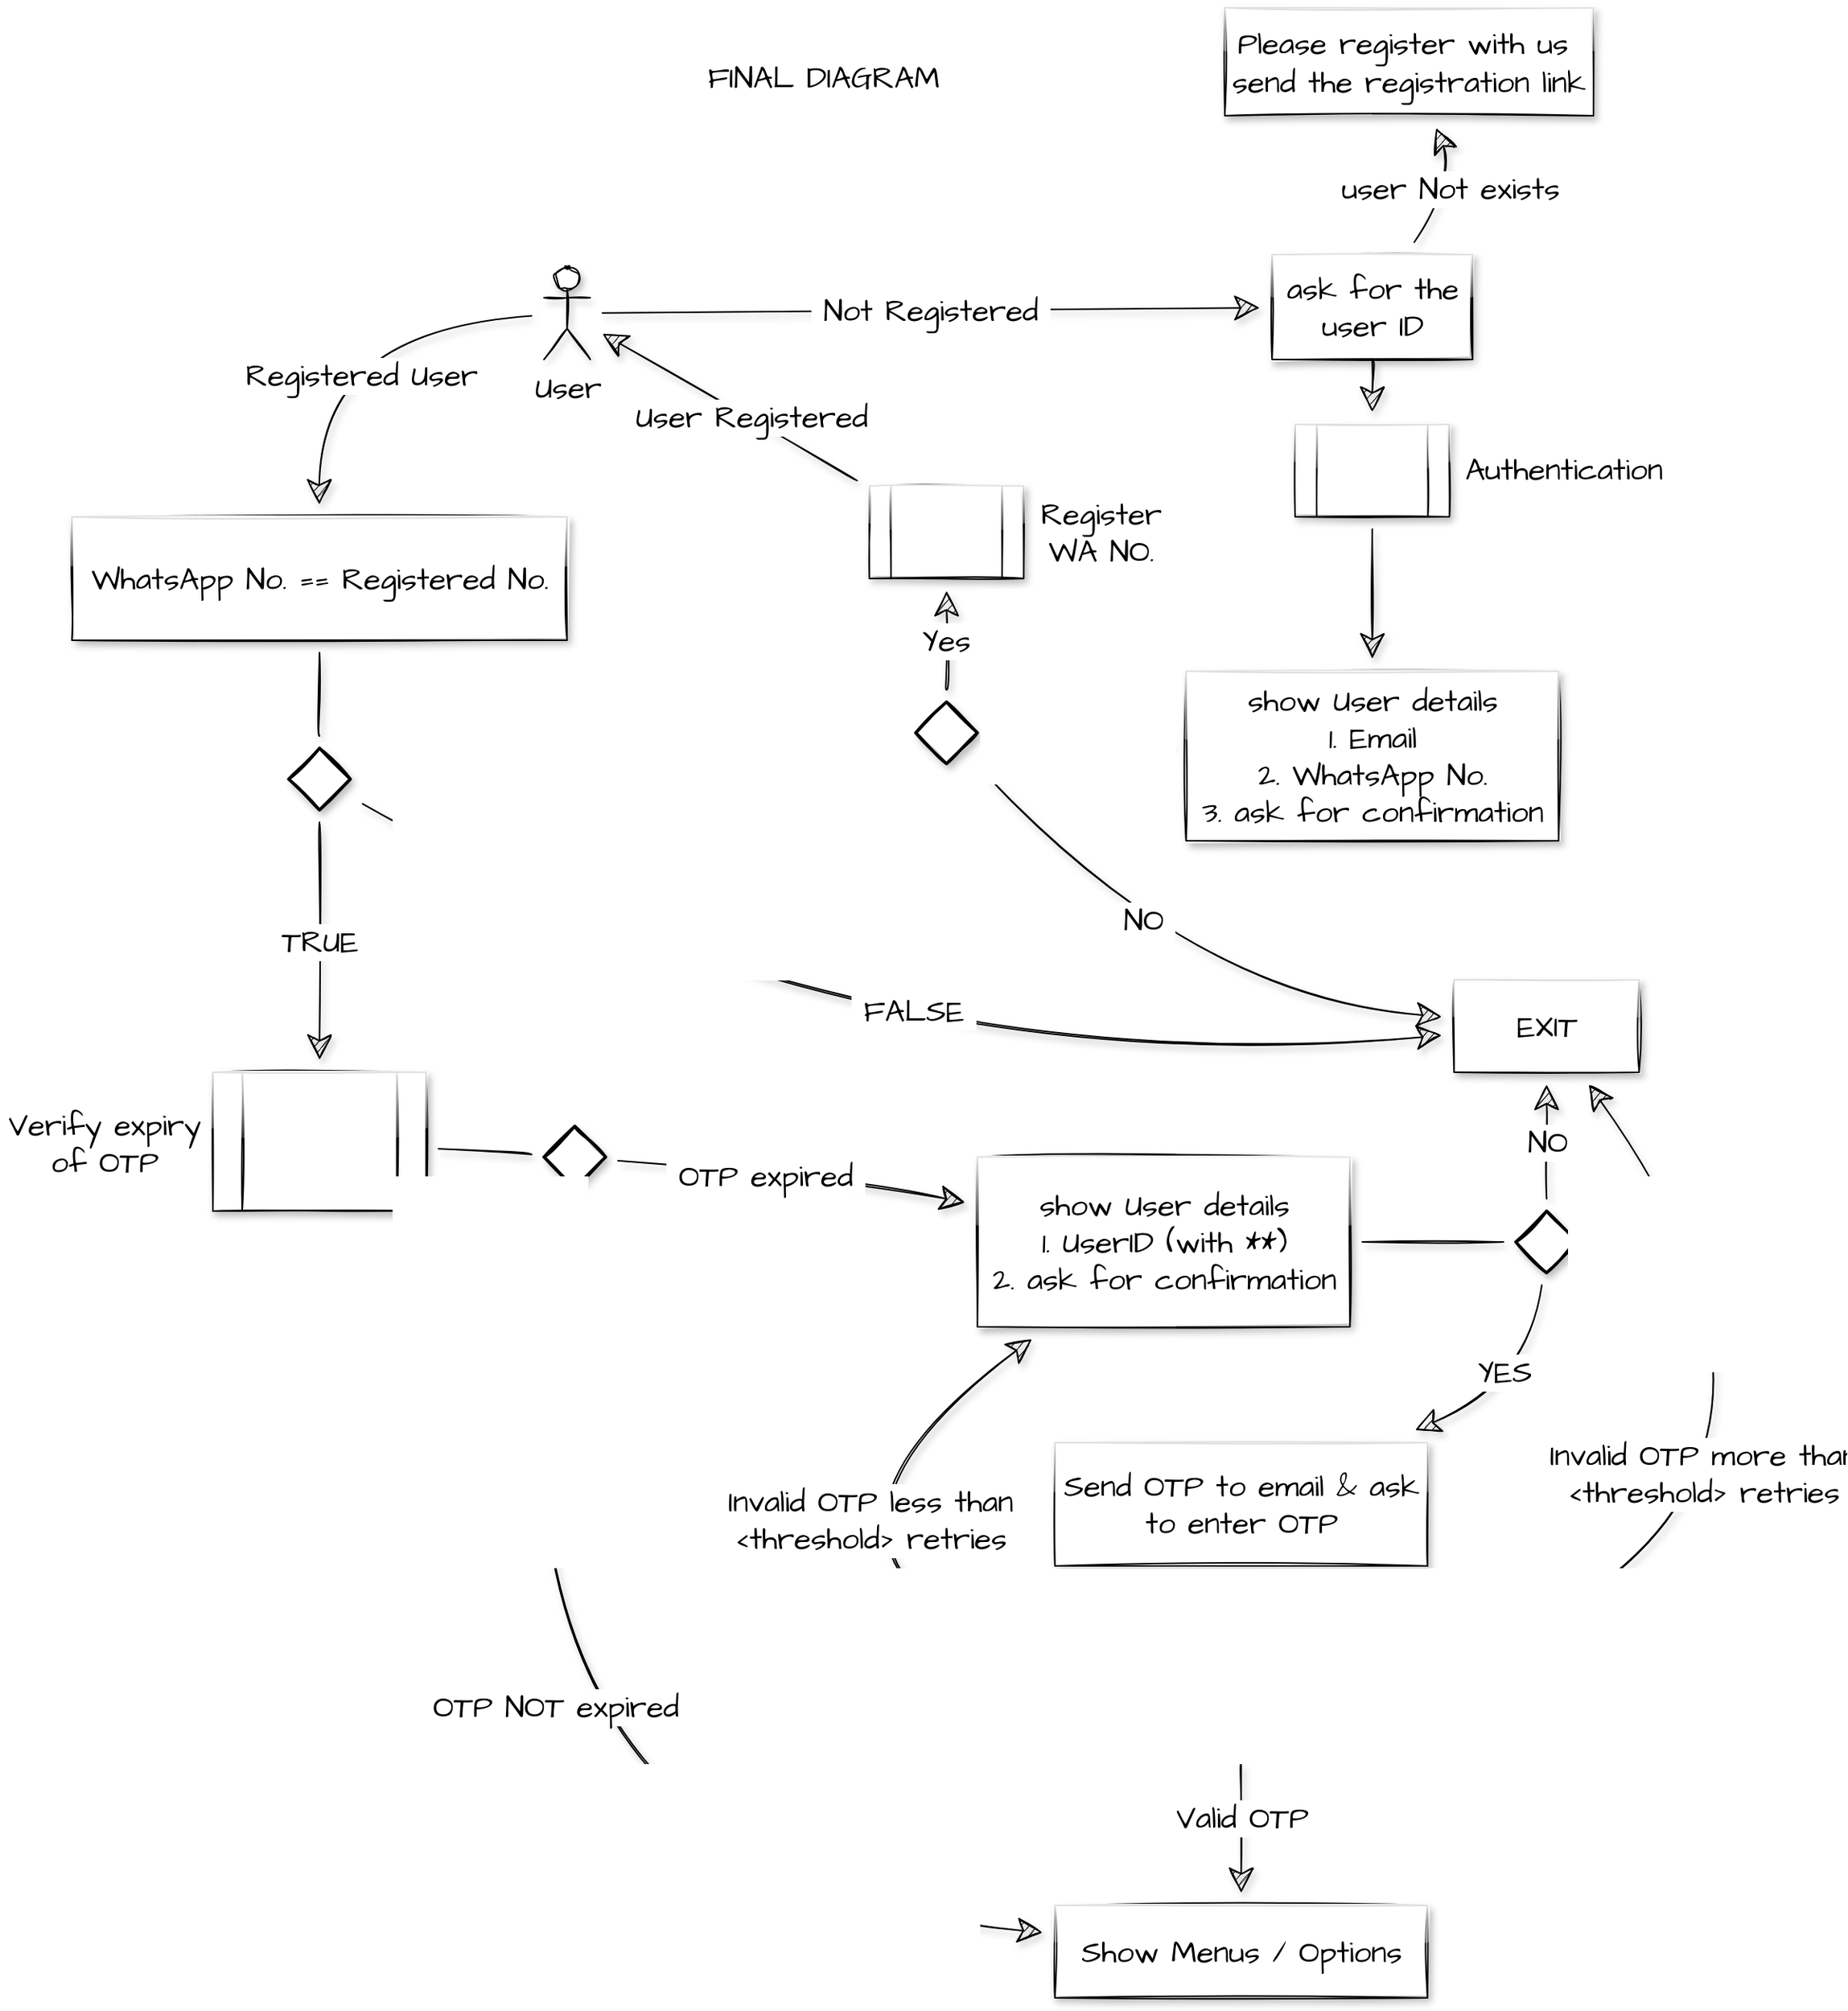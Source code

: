 <mxfile version="20.3.0" type="device"><diagram id="sIy_vybYWIjfkb4IGWKw" name="Page-1"><mxGraphModel dx="2370" dy="1428" grid="1" gridSize="10" guides="1" tooltips="1" connect="1" arrows="1" fold="1" page="1" pageScale="1" pageWidth="850" pageHeight="1100" math="0" shadow="0"><root><mxCell id="0"/><mxCell id="1" parent="0"/><mxCell id="LD3Bb5cGtKlRRS4LG2Pw-1" value="&lt;font style=&quot;font-size: 20px;&quot; data-font-src=&quot;https://fonts.googleapis.com/css?family=Architects+Daughter&quot; face=&quot;Architects Daughter&quot;&gt;User&lt;/font&gt;" style="shape=umlActor;verticalLabelPosition=bottom;verticalAlign=top;html=1;outlineConnect=0;sketch=1;rounded=0;shadow=1;" parent="1" vertex="1"><mxGeometry x="628.63" y="718" width="30" height="60" as="geometry"/></mxCell><mxCell id="LD3Bb5cGtKlRRS4LG2Pw-2" value="&lt;font data-font-src=&quot;https://fonts.googleapis.com/css?family=Architects+Daughter&quot; face=&quot;Architects Daughter&quot; style=&quot;font-size: 20px;&quot;&gt;Please register with us&amp;nbsp;&lt;br style=&quot;font-size: 20px;&quot;&gt;send the registration link&lt;/font&gt;" style="rounded=0;whiteSpace=wrap;html=1;sketch=1;fontSize=20;glass=1;shadow=1;" parent="1" vertex="1"><mxGeometry x="1070" y="550" width="239" height="70" as="geometry"/></mxCell><mxCell id="LD3Bb5cGtKlRRS4LG2Pw-3" value="ask for the user ID" style="rounded=0;whiteSpace=wrap;html=1;sketch=1;hachureGap=4;fontFamily=Architects Daughter;fontSource=https%3A%2F%2Ffonts.googleapis.com%2Fcss%3Ffamily%3DArchitects%2BDaughter;fontSize=20;glass=1;shadow=1;" parent="1" vertex="1"><mxGeometry x="1100.63" y="710" width="130" height="68" as="geometry"/></mxCell><mxCell id="LD3Bb5cGtKlRRS4LG2Pw-4" value="" style="endArrow=classic;html=1;sketch=1;hachureGap=4;fontFamily=Architects Daughter;fontSource=https%3A%2F%2Ffonts.googleapis.com%2Fcss%3Ffamily%3DArchitects%2BDaughter;fontSize=20;startSize=14;endSize=14;sourcePerimeterSpacing=8;targetPerimeterSpacing=8;shadow=1;curved=1;" parent="1" source="LD3Bb5cGtKlRRS4LG2Pw-3" target="LD3Bb5cGtKlRRS4LG2Pw-2" edge="1"><mxGeometry relative="1" as="geometry"><mxPoint x="698.63" y="720" as="sourcePoint"/><mxPoint x="694.13" y="590" as="targetPoint"/><Array as="points"><mxPoint x="1220" y="660"/></Array></mxGeometry></mxCell><mxCell id="LD3Bb5cGtKlRRS4LG2Pw-5" value="user Not exists" style="edgeLabel;resizable=0;html=1;align=center;verticalAlign=middle;rounded=0;sketch=1;hachureGap=4;fontFamily=Architects Daughter;fontSource=https%3A%2F%2Ffonts.googleapis.com%2Fcss%3Ffamily%3DArchitects%2BDaughter;fontSize=20;" parent="LD3Bb5cGtKlRRS4LG2Pw-4" connectable="0" vertex="1"><mxGeometry relative="1" as="geometry"/></mxCell><mxCell id="LD3Bb5cGtKlRRS4LG2Pw-6" value="" style="endArrow=classic;html=1;sketch=1;hachureGap=4;fontFamily=Architects Daughter;fontSource=https%3A%2F%2Ffonts.googleapis.com%2Fcss%3Ffamily%3DArchitects%2BDaughter;fontSize=20;startSize=14;endSize=14;sourcePerimeterSpacing=8;targetPerimeterSpacing=8;exitX=0.5;exitY=1;exitDx=0;exitDy=0;shadow=1;curved=1;" parent="1" source="LD3Bb5cGtKlRRS4LG2Pw-3" target="LD3Bb5cGtKlRRS4LG2Pw-13" edge="1"><mxGeometry width="50" height="50" relative="1" as="geometry"><mxPoint x="820.63" y="840" as="sourcePoint"/><mxPoint x="1165.63" y="820" as="targetPoint"/></mxGeometry></mxCell><mxCell id="LD3Bb5cGtKlRRS4LG2Pw-7" value="show User details&lt;br&gt;1. Email&lt;br&gt;2. WhatsApp No.&lt;br&gt;3. ask for confirmation" style="rounded=0;whiteSpace=wrap;html=1;sketch=1;hachureGap=4;fontFamily=Architects Daughter;fontSource=https%3A%2F%2Ffonts.googleapis.com%2Fcss%3Ffamily%3DArchitects%2BDaughter;fontSize=20;glass=1;shadow=1;" parent="1" vertex="1"><mxGeometry x="1044.88" y="980" width="241.5" height="110" as="geometry"/></mxCell><mxCell id="LD3Bb5cGtKlRRS4LG2Pw-8" value="" style="endArrow=classic;html=1;shadow=1;sketch=1;hachureGap=4;fontFamily=Architects Daughter;fontSource=https%3A%2F%2Ffonts.googleapis.com%2Fcss%3Ffamily%3DArchitects%2BDaughter;fontSize=20;startSize=14;endSize=14;sourcePerimeterSpacing=8;targetPerimeterSpacing=8;curved=1;" parent="1" source="LD3Bb5cGtKlRRS4LG2Pw-13" target="LD3Bb5cGtKlRRS4LG2Pw-7" edge="1"><mxGeometry width="50" height="50" relative="1" as="geometry"><mxPoint x="1165.63" y="888" as="sourcePoint"/><mxPoint x="1228.63" y="930" as="targetPoint"/><Array as="points"><mxPoint x="1165.63" y="920"/></Array></mxGeometry></mxCell><mxCell id="LD3Bb5cGtKlRRS4LG2Pw-9" value="" style="strokeWidth=2;html=1;shape=mxgraph.flowchart.decision;whiteSpace=wrap;rounded=0;sketch=1;hachureGap=4;fontFamily=Architects Daughter;fontSource=https%3A%2F%2Ffonts.googleapis.com%2Fcss%3Ffamily%3DArchitects%2BDaughter;fontSize=20;shadow=1;" parent="1" vertex="1"><mxGeometry x="869.63" y="1000" width="40" height="40" as="geometry"/></mxCell><mxCell id="LD3Bb5cGtKlRRS4LG2Pw-10" value="" style="endArrow=none;html=1;shadow=1;sketch=1;hachureGap=4;fontFamily=Architects Daughter;fontSource=https%3A%2F%2Ffonts.googleapis.com%2Fcss%3Ffamily%3DArchitects%2BDaughter;fontSize=20;startSize=14;endSize=14;sourcePerimeterSpacing=8;targetPerimeterSpacing=8;curved=1;" parent="1" source="LD3Bb5cGtKlRRS4LG2Pw-7" target="LD3Bb5cGtKlRRS4LG2Pw-9" edge="1"><mxGeometry width="50" height="50" relative="1" as="geometry"><mxPoint x="1037.13" y="1035" as="sourcePoint"/><mxPoint x="850.63" y="940" as="targetPoint"/></mxGeometry></mxCell><mxCell id="LD3Bb5cGtKlRRS4LG2Pw-11" value="Register WA NO." style="verticalLabelPosition=bottom;verticalAlign=top;html=1;shape=process;whiteSpace=wrap;rounded=0;size=0.14;arcSize=0;sketch=1;hachureGap=4;fontFamily=Architects Daughter;fontSource=https%3A%2F%2Ffonts.googleapis.com%2Fcss%3Ffamily%3DArchitects%2BDaughter;fontSize=20;glass=1;shadow=1;noLabel=0;labelPadding=0;direction=east;allowArrows=1;snapToPoint=0;perimeter=rectanglePerimeter;fixDash=0;container=0;dropTarget=0;collapsible=0;recursiveResize=1;metaEdit=0;backgroundOutline=0;movableLabel=1;autosize=0;sketchStyle=rough;fillOpacity=100;overflow=visible;portConstraint=north;" parent="1" vertex="1"><mxGeometry x="839.63" y="860" width="100" height="60" as="geometry"><mxPoint x="100" y="-60" as="offset"/></mxGeometry></mxCell><mxCell id="LD3Bb5cGtKlRRS4LG2Pw-12" value="Yes" style="endArrow=classic;html=1;shadow=1;sketch=1;hachureGap=4;fontFamily=Architects Daughter;fontSource=https%3A%2F%2Ffonts.googleapis.com%2Fcss%3Ffamily%3DArchitects%2BDaughter;fontSize=20;startSize=14;endSize=14;sourcePerimeterSpacing=8;targetPerimeterSpacing=8;curved=1;" parent="1" source="LD3Bb5cGtKlRRS4LG2Pw-9" target="LD3Bb5cGtKlRRS4LG2Pw-11" edge="1"><mxGeometry y="1" relative="1" as="geometry"><mxPoint x="889.63" y="1020" as="sourcePoint"/><mxPoint x="889.63" y="951" as="targetPoint"/><mxPoint as="offset"/></mxGeometry></mxCell><mxCell id="LD3Bb5cGtKlRRS4LG2Pw-13" value="Authentication" style="verticalLabelPosition=bottom;verticalAlign=top;html=1;shape=process;whiteSpace=wrap;rounded=0;size=0.14;arcSize=0;sketch=1;hachureGap=4;fontFamily=Architects Daughter;fontSource=https%3A%2F%2Ffonts.googleapis.com%2Fcss%3Ffamily%3DArchitects%2BDaughter;fontSize=20;glass=1;shadow=1;noLabel=0;labelPadding=0;direction=east;allowArrows=1;snapToPoint=0;perimeter=rectanglePerimeter;fixDash=0;container=0;dropTarget=0;collapsible=0;recursiveResize=1;metaEdit=0;backgroundOutline=0;movableLabel=1;autosize=0;sketchStyle=rough;fillOpacity=100;overflow=visible;portConstraint=north;" parent="1" vertex="1"><mxGeometry x="1115.63" y="820" width="100" height="60" as="geometry"><mxPoint x="124" y="-49" as="offset"/></mxGeometry></mxCell><mxCell id="LD3Bb5cGtKlRRS4LG2Pw-14" value="" style="endArrow=classic;html=1;shadow=1;sketch=1;hachureGap=4;fontFamily=Architects Daughter;fontSource=https%3A%2F%2Ffonts.googleapis.com%2Fcss%3Ffamily%3DArchitects%2BDaughter;fontSize=20;startSize=14;endSize=14;sourcePerimeterSpacing=8;targetPerimeterSpacing=8;curved=1;" parent="1" source="LD3Bb5cGtKlRRS4LG2Pw-11" target="LD3Bb5cGtKlRRS4LG2Pw-1" edge="1"><mxGeometry relative="1" as="geometry"><mxPoint x="465.63" y="1000" as="sourcePoint"/><mxPoint x="565.63" y="1000" as="targetPoint"/></mxGeometry></mxCell><mxCell id="LD3Bb5cGtKlRRS4LG2Pw-15" value="User Registered" style="edgeLabel;resizable=0;html=1;align=center;verticalAlign=middle;rounded=0;shadow=1;glass=1;sketch=1;hachureGap=4;fontFamily=Architects Daughter;fontSource=https%3A%2F%2Ffonts.googleapis.com%2Fcss%3Ffamily%3DArchitects%2BDaughter;fontSize=20;" parent="LD3Bb5cGtKlRRS4LG2Pw-14" connectable="0" vertex="1"><mxGeometry relative="1" as="geometry"><mxPoint x="14" y="6" as="offset"/></mxGeometry></mxCell><mxCell id="LD3Bb5cGtKlRRS4LG2Pw-16" value="" style="endArrow=classic;html=1;shadow=1;sketch=1;hachureGap=4;fontFamily=Architects Daughter;fontSource=https%3A%2F%2Ffonts.googleapis.com%2Fcss%3Ffamily%3DArchitects%2BDaughter;fontSize=20;startSize=14;endSize=14;sourcePerimeterSpacing=8;targetPerimeterSpacing=8;curved=1;" parent="1" source="LD3Bb5cGtKlRRS4LG2Pw-9" target="LD3Bb5cGtKlRRS4LG2Pw-18" edge="1"><mxGeometry relative="1" as="geometry"><mxPoint x="869.63" y="1130" as="sourcePoint"/><mxPoint x="969.63" y="1130" as="targetPoint"/><Array as="points"><mxPoint x="1049.63" y="1190"/></Array></mxGeometry></mxCell><mxCell id="LD3Bb5cGtKlRRS4LG2Pw-17" value="&amp;nbsp;NO&amp;nbsp;" style="edgeLabel;resizable=0;html=1;align=center;verticalAlign=middle;rounded=0;shadow=1;glass=1;sketch=1;hachureGap=4;fontFamily=Architects Daughter;fontSource=https%3A%2F%2Ffonts.googleapis.com%2Fcss%3Ffamily%3DArchitects%2BDaughter;fontSize=20;" parent="LD3Bb5cGtKlRRS4LG2Pw-16" connectable="0" vertex="1"><mxGeometry relative="1" as="geometry"><mxPoint x="-22" y="-37" as="offset"/></mxGeometry></mxCell><mxCell id="LD3Bb5cGtKlRRS4LG2Pw-18" value="EXIT" style="rounded=0;whiteSpace=wrap;html=1;shadow=1;glass=1;sketch=1;hachureGap=4;sketchStyle=rough;fontFamily=Architects Daughter;fontSource=https%3A%2F%2Ffonts.googleapis.com%2Fcss%3Ffamily%3DArchitects%2BDaughter;fontSize=20;gradientColor=none;" parent="1" vertex="1"><mxGeometry x="1218.63" y="1180" width="120" height="60" as="geometry"/></mxCell><mxCell id="LD3Bb5cGtKlRRS4LG2Pw-19" value="" style="endArrow=classic;html=1;shadow=1;sketch=1;hachureGap=4;fontFamily=Architects Daughter;fontSource=https%3A%2F%2Ffonts.googleapis.com%2Fcss%3Ffamily%3DArchitects%2BDaughter;fontSize=20;startSize=14;endSize=14;sourcePerimeterSpacing=8;targetPerimeterSpacing=8;curved=1;" parent="1" source="LD3Bb5cGtKlRRS4LG2Pw-1" target="LD3Bb5cGtKlRRS4LG2Pw-3" edge="1"><mxGeometry relative="1" as="geometry"><mxPoint x="869.63" y="743.44" as="sourcePoint"/><mxPoint x="969.63" y="743.44" as="targetPoint"/></mxGeometry></mxCell><mxCell id="LD3Bb5cGtKlRRS4LG2Pw-20" value="&amp;nbsp;Not Registered&amp;nbsp;" style="edgeLabel;resizable=0;html=1;align=center;verticalAlign=middle;rounded=0;shadow=1;glass=1;sketch=1;hachureGap=4;fontFamily=Architects Daughter;fontSource=https%3A%2F%2Ffonts.googleapis.com%2Fcss%3Ffamily%3DArchitects%2BDaughter;fontSize=20;" parent="LD3Bb5cGtKlRRS4LG2Pw-19" connectable="0" vertex="1"><mxGeometry relative="1" as="geometry"><mxPoint x="-1" as="offset"/></mxGeometry></mxCell><mxCell id="LD3Bb5cGtKlRRS4LG2Pw-21" value="" style="endArrow=classic;html=1;shadow=1;sketch=1;hachureGap=4;fontFamily=Architects Daughter;fontSource=https%3A%2F%2Ffonts.googleapis.com%2Fcss%3Ffamily%3DArchitects%2BDaughter;fontSize=20;startSize=14;endSize=14;sourcePerimeterSpacing=8;targetPerimeterSpacing=8;curved=1;" parent="1" source="LD3Bb5cGtKlRRS4LG2Pw-1" target="LD3Bb5cGtKlRRS4LG2Pw-23" edge="1"><mxGeometry relative="1" as="geometry"><mxPoint x="663.63" y="749.353" as="sourcePoint"/><mxPoint x="482.63" y="910" as="targetPoint"/><Array as="points"><mxPoint x="482.63" y="760"/></Array></mxGeometry></mxCell><mxCell id="LD3Bb5cGtKlRRS4LG2Pw-22" value="Registered User" style="edgeLabel;resizable=0;html=1;align=center;verticalAlign=middle;rounded=0;shadow=1;glass=1;sketch=1;hachureGap=4;fontFamily=Architects Daughter;fontSource=https%3A%2F%2Ffonts.googleapis.com%2Fcss%3Ffamily%3DArchitects%2BDaughter;fontSize=20;" parent="LD3Bb5cGtKlRRS4LG2Pw-21" connectable="0" vertex="1"><mxGeometry relative="1" as="geometry"><mxPoint x="14" y="29" as="offset"/></mxGeometry></mxCell><mxCell id="LD3Bb5cGtKlRRS4LG2Pw-23" value="WhatsApp No. == Registered No." style="rounded=0;whiteSpace=wrap;html=1;sketch=1;hachureGap=4;fontFamily=Architects Daughter;fontSource=https%3A%2F%2Ffonts.googleapis.com%2Fcss%3Ffamily%3DArchitects%2BDaughter;fontSize=20;glass=1;shadow=1;" parent="1" vertex="1"><mxGeometry x="322.63" y="880" width="321" height="80" as="geometry"/></mxCell><mxCell id="LD3Bb5cGtKlRRS4LG2Pw-24" value="" style="strokeWidth=2;html=1;shape=mxgraph.flowchart.decision;whiteSpace=wrap;rounded=0;sketch=1;hachureGap=4;fontFamily=Architects Daughter;fontSource=https%3A%2F%2Ffonts.googleapis.com%2Fcss%3Ffamily%3DArchitects%2BDaughter;fontSize=20;shadow=1;" parent="1" vertex="1"><mxGeometry x="463.13" y="1030" width="40" height="40" as="geometry"/></mxCell><mxCell id="LD3Bb5cGtKlRRS4LG2Pw-25" value="" style="endArrow=none;html=1;shadow=1;sketch=1;hachureGap=4;fontFamily=Architects Daughter;fontSource=https%3A%2F%2Ffonts.googleapis.com%2Fcss%3Ffamily%3DArchitects%2BDaughter;fontSize=20;fontColor=default;startSize=14;endSize=14;sourcePerimeterSpacing=8;targetPerimeterSpacing=8;curved=1;" parent="1" source="LD3Bb5cGtKlRRS4LG2Pw-24" target="LD3Bb5cGtKlRRS4LG2Pw-23" edge="1"><mxGeometry width="50" height="50" relative="1" as="geometry"><mxPoint x="422.63" y="1040" as="sourcePoint"/><mxPoint x="472.63" y="990" as="targetPoint"/></mxGeometry></mxCell><mxCell id="LD3Bb5cGtKlRRS4LG2Pw-26" value="" style="endArrow=classic;html=1;shadow=1;sketch=1;hachureGap=4;fontFamily=Architects Daughter;fontSource=https%3A%2F%2Ffonts.googleapis.com%2Fcss%3Ffamily%3DArchitects%2BDaughter;fontSize=20;startSize=14;endSize=14;sourcePerimeterSpacing=8;targetPerimeterSpacing=8;curved=1;" parent="1" source="LD3Bb5cGtKlRRS4LG2Pw-24" target="LD3Bb5cGtKlRRS4LG2Pw-30" edge="1"><mxGeometry relative="1" as="geometry"><mxPoint x="442.63" y="1270" as="sourcePoint"/><mxPoint x="483.63" y="1250" as="targetPoint"/></mxGeometry></mxCell><mxCell id="LD3Bb5cGtKlRRS4LG2Pw-27" value="TRUE" style="edgeLabel;resizable=0;html=1;align=center;verticalAlign=middle;rounded=0;shadow=1;glass=1;sketch=1;hachureGap=4;fontFamily=Architects Daughter;fontSource=https%3A%2F%2Ffonts.googleapis.com%2Fcss%3Ffamily%3DArchitects%2BDaughter;fontSize=20;" parent="LD3Bb5cGtKlRRS4LG2Pw-26" connectable="0" vertex="1"><mxGeometry relative="1" as="geometry"/></mxCell><mxCell id="LD3Bb5cGtKlRRS4LG2Pw-28" value="" style="endArrow=classic;html=1;shadow=1;sketch=1;hachureGap=4;fontFamily=Architects Daughter;fontSource=https%3A%2F%2Ffonts.googleapis.com%2Fcss%3Ffamily%3DArchitects%2BDaughter;fontSize=20;startSize=14;endSize=14;sourcePerimeterSpacing=8;targetPerimeterSpacing=8;curved=1;" parent="1" source="LD3Bb5cGtKlRRS4LG2Pw-24" target="LD3Bb5cGtKlRRS4LG2Pw-18" edge="1"><mxGeometry relative="1" as="geometry"><mxPoint x="493.159" y="1088" as="sourcePoint"/><mxPoint x="1108.63" y="1242" as="targetPoint"/><Array as="points"><mxPoint x="832.63" y="1250"/></Array></mxGeometry></mxCell><mxCell id="LD3Bb5cGtKlRRS4LG2Pw-29" value="&amp;nbsp;FALSE&amp;nbsp;" style="edgeLabel;resizable=0;html=1;align=center;verticalAlign=middle;rounded=0;shadow=1;glass=1;sketch=1;hachureGap=4;fontFamily=Architects Daughter;fontSource=https%3A%2F%2Ffonts.googleapis.com%2Fcss%3Ffamily%3DArchitects%2BDaughter;fontSize=20;" parent="LD3Bb5cGtKlRRS4LG2Pw-28" connectable="0" vertex="1"><mxGeometry relative="1" as="geometry"><mxPoint x="31" y="-50" as="offset"/></mxGeometry></mxCell><mxCell id="LD3Bb5cGtKlRRS4LG2Pw-30" value="Verify expiry of OTP" style="verticalLabelPosition=bottom;verticalAlign=top;html=1;shape=process;whiteSpace=wrap;rounded=0;size=0.14;arcSize=0;sketch=1;hachureGap=4;fontFamily=Architects Daughter;fontSource=https%3A%2F%2Ffonts.googleapis.com%2Fcss%3Ffamily%3DArchitects%2BDaughter;fontSize=20;glass=1;shadow=1;noLabel=0;labelPadding=0;direction=east;allowArrows=1;snapToPoint=0;perimeter=rectanglePerimeter;fixDash=0;container=0;dropTarget=0;collapsible=0;recursiveResize=1;metaEdit=0;backgroundOutline=0;movableLabel=1;autosize=0;sketchStyle=rough;fillOpacity=100;overflow=visible;portConstraint=north;" parent="1" vertex="1"><mxGeometry x="414" y="1240" width="138.25" height="90" as="geometry"><mxPoint x="-139" y="-74" as="offset"/></mxGeometry></mxCell><mxCell id="LD3Bb5cGtKlRRS4LG2Pw-31" value="" style="endArrow=none;html=1;shadow=1;sketch=1;hachureGap=4;fontFamily=Architects Daughter;fontSource=https%3A%2F%2Ffonts.googleapis.com%2Fcss%3Ffamily%3DArchitects%2BDaughter;fontSize=20;fontColor=default;startSize=14;endSize=14;sourcePerimeterSpacing=8;targetPerimeterSpacing=8;curved=1;" parent="1" source="LD3Bb5cGtKlRRS4LG2Pw-32" target="LD3Bb5cGtKlRRS4LG2Pw-30" edge="1"><mxGeometry width="50" height="50" relative="1" as="geometry"><mxPoint x="668.63" y="1364" as="sourcePoint"/><mxPoint x="668.63" y="1310" as="targetPoint"/></mxGeometry></mxCell><mxCell id="LD3Bb5cGtKlRRS4LG2Pw-32" value="" style="strokeWidth=2;html=1;shape=mxgraph.flowchart.decision;whiteSpace=wrap;rounded=0;sketch=1;hachureGap=4;fontFamily=Architects Daughter;fontSource=https%3A%2F%2Ffonts.googleapis.com%2Fcss%3Ffamily%3DArchitects%2BDaughter;fontSize=20;shadow=1;" parent="1" vertex="1"><mxGeometry x="628.63" y="1275" width="40" height="40" as="geometry"/></mxCell><mxCell id="LD3Bb5cGtKlRRS4LG2Pw-33" value="" style="endArrow=classic;html=1;shadow=1;sketch=1;hachureGap=4;fontFamily=Architects Daughter;fontSource=https%3A%2F%2Ffonts.googleapis.com%2Fcss%3Ffamily%3DArchitects%2BDaughter;fontSize=20;startSize=14;endSize=14;sourcePerimeterSpacing=8;targetPerimeterSpacing=8;curved=1;" parent="1" source="LD3Bb5cGtKlRRS4LG2Pw-32" target="LD3Bb5cGtKlRRS4LG2Pw-35" edge="1"><mxGeometry relative="1" as="geometry"><mxPoint x="758.63" y="1310.02" as="sourcePoint"/><mxPoint x="808.63" y="1390" as="targetPoint"/><Array as="points"><mxPoint x="828.63" y="1310"/></Array></mxGeometry></mxCell><mxCell id="LD3Bb5cGtKlRRS4LG2Pw-34" value="&amp;nbsp;OTP expired&amp;nbsp;" style="edgeLabel;resizable=0;html=1;align=center;verticalAlign=middle;rounded=0;shadow=1;glass=1;sketch=1;hachureGap=4;fontFamily=Architects Daughter;fontSource=https%3A%2F%2Ffonts.googleapis.com%2Fcss%3Ffamily%3DArchitects%2BDaughter;fontSize=20;" parent="LD3Bb5cGtKlRRS4LG2Pw-33" connectable="0" vertex="1"><mxGeometry relative="1" as="geometry"><mxPoint x="-18" as="offset"/></mxGeometry></mxCell><mxCell id="LD3Bb5cGtKlRRS4LG2Pw-35" value="show User details&lt;br&gt;1. UserID (with **)&lt;br&gt;2. ask for confirmation" style="rounded=0;whiteSpace=wrap;html=1;sketch=1;hachureGap=4;fontFamily=Architects Daughter;fontSource=https%3A%2F%2Ffonts.googleapis.com%2Fcss%3Ffamily%3DArchitects%2BDaughter;fontSize=20;glass=1;shadow=1;" parent="1" vertex="1"><mxGeometry x="909.63" y="1295" width="241.5" height="110" as="geometry"/></mxCell><mxCell id="LD3Bb5cGtKlRRS4LG2Pw-36" value="" style="endArrow=none;html=1;shadow=1;sketch=1;hachureGap=4;fontFamily=Architects Daughter;fontSource=https%3A%2F%2Ffonts.googleapis.com%2Fcss%3Ffamily%3DArchitects%2BDaughter;fontSize=20;startSize=14;endSize=14;sourcePerimeterSpacing=8;targetPerimeterSpacing=8;curved=1;" parent="1" source="LD3Bb5cGtKlRRS4LG2Pw-37" target="LD3Bb5cGtKlRRS4LG2Pw-35" edge="1"><mxGeometry width="50" height="50" relative="1" as="geometry"><mxPoint x="1286.38" y="1380" as="sourcePoint"/><mxPoint x="1167.13" y="1380" as="targetPoint"/></mxGeometry></mxCell><mxCell id="LD3Bb5cGtKlRRS4LG2Pw-37" value="" style="strokeWidth=2;html=1;shape=mxgraph.flowchart.decision;whiteSpace=wrap;rounded=0;sketch=1;hachureGap=4;fontFamily=Architects Daughter;fontSource=https%3A%2F%2Ffonts.googleapis.com%2Fcss%3Ffamily%3DArchitects%2BDaughter;fontSize=20;shadow=1;" parent="1" vertex="1"><mxGeometry x="1258.63" y="1330" width="40" height="40" as="geometry"/></mxCell><mxCell id="LD3Bb5cGtKlRRS4LG2Pw-38" value="" style="endArrow=classic;html=1;shadow=1;sketch=1;fontFamily=Architects Daughter;fontSource=https%3A%2F%2Ffonts.googleapis.com%2Fcss%3Ffamily%3DArchitects%2BDaughter;fontSize=20;hachureGap=4;startSize=14;endSize=14;sourcePerimeterSpacing=8;targetPerimeterSpacing=8;curved=1;" parent="1" source="LD3Bb5cGtKlRRS4LG2Pw-37" target="LD3Bb5cGtKlRRS4LG2Pw-18" edge="1"><mxGeometry relative="1" as="geometry"><mxPoint x="928.63" y="1540" as="sourcePoint"/><mxPoint x="1028.63" y="1540" as="targetPoint"/><Array as="points"><mxPoint x="1278.63" y="1280"/></Array></mxGeometry></mxCell><mxCell id="LD3Bb5cGtKlRRS4LG2Pw-39" value="&amp;nbsp;NO&amp;nbsp;" style="edgeLabel;resizable=0;html=1;align=center;verticalAlign=middle;shadow=1;sketch=1;fontFamily=Architects Daughter;fontSource=https%3A%2F%2Ffonts.googleapis.com%2Fcss%3Ffamily%3DArchitects%2BDaughter;fontSize=20;" parent="LD3Bb5cGtKlRRS4LG2Pw-38" connectable="0" vertex="1"><mxGeometry relative="1" as="geometry"/></mxCell><mxCell id="LD3Bb5cGtKlRRS4LG2Pw-40" value="" style="endArrow=classic;html=1;shadow=1;sketch=1;fontFamily=Architects Daughter;fontSource=https%3A%2F%2Ffonts.googleapis.com%2Fcss%3Ffamily%3DArchitects%2BDaughter;fontSize=20;hachureGap=4;startSize=14;endSize=14;sourcePerimeterSpacing=8;targetPerimeterSpacing=8;curved=1;" parent="1" source="LD3Bb5cGtKlRRS4LG2Pw-37" target="LD3Bb5cGtKlRRS4LG2Pw-42" edge="1"><mxGeometry relative="1" as="geometry"><mxPoint x="1388.63" y="1629" as="sourcePoint"/><mxPoint x="1388.63" y="1520" as="targetPoint"/><Array as="points"><mxPoint x="1268.63" y="1440"/></Array></mxGeometry></mxCell><mxCell id="LD3Bb5cGtKlRRS4LG2Pw-41" value="&amp;nbsp;YES&amp;nbsp;" style="edgeLabel;resizable=0;html=1;align=center;verticalAlign=middle;shadow=1;sketch=1;fontFamily=Architects Daughter;fontSource=https%3A%2F%2Ffonts.googleapis.com%2Fcss%3Ffamily%3DArchitects%2BDaughter;fontSize=20;" parent="LD3Bb5cGtKlRRS4LG2Pw-40" connectable="0" vertex="1"><mxGeometry relative="1" as="geometry"><mxPoint x="-9" y="-10" as="offset"/></mxGeometry></mxCell><mxCell id="LD3Bb5cGtKlRRS4LG2Pw-42" value="Send OTP to email &amp;amp; ask to enter OTP" style="rounded=0;whiteSpace=wrap;html=1;sketch=1;hachureGap=4;fontFamily=Architects Daughter;fontSource=https%3A%2F%2Ffonts.googleapis.com%2Fcss%3Ffamily%3DArchitects%2BDaughter;fontSize=20;glass=1;shadow=1;" parent="1" vertex="1"><mxGeometry x="959.88" y="1480" width="241.5" height="80" as="geometry"/></mxCell><mxCell id="LD3Bb5cGtKlRRS4LG2Pw-43" value="" style="strokeWidth=2;html=1;shape=mxgraph.flowchart.decision;whiteSpace=wrap;rounded=0;sketch=1;hachureGap=4;fontFamily=Architects Daughter;fontSource=https%3A%2F%2Ffonts.googleapis.com%2Fcss%3Ffamily%3DArchitects%2BDaughter;fontSize=20;shadow=1;" parent="1" vertex="1"><mxGeometry x="1060.63" y="1640" width="40" height="40" as="geometry"/></mxCell><mxCell id="LD3Bb5cGtKlRRS4LG2Pw-44" value="" style="endArrow=none;html=1;shadow=1;sketch=1;hachureGap=4;fontFamily=Architects Daughter;fontSource=https%3A%2F%2Ffonts.googleapis.com%2Fcss%3Ffamily%3DArchitects%2BDaughter;fontSize=20;fontColor=default;startSize=14;endSize=14;sourcePerimeterSpacing=8;targetPerimeterSpacing=8;curved=1;" parent="1" source="LD3Bb5cGtKlRRS4LG2Pw-43" target="LD3Bb5cGtKlRRS4LG2Pw-42" edge="1"><mxGeometry width="50" height="50" relative="1" as="geometry"><mxPoint x="1458.13" y="1772" as="sourcePoint"/><mxPoint x="1188.63" y="1650" as="targetPoint"/></mxGeometry></mxCell><mxCell id="LD3Bb5cGtKlRRS4LG2Pw-45" value="" style="endArrow=classic;html=1;shadow=1;sketch=1;hachureGap=4;fontFamily=Architects Daughter;fontSource=https%3A%2F%2Ffonts.googleapis.com%2Fcss%3Ffamily%3DArchitects%2BDaughter;fontSize=20;startSize=14;endSize=14;sourcePerimeterSpacing=8;targetPerimeterSpacing=8;curved=1;" parent="1" source="LD3Bb5cGtKlRRS4LG2Pw-43" target="LD3Bb5cGtKlRRS4LG2Pw-35" edge="1"><mxGeometry relative="1" as="geometry"><mxPoint x="1748.13" y="1602" as="sourcePoint"/><mxPoint x="1565.763" y="1540" as="targetPoint"/><Array as="points"><mxPoint x="718.63" y="1580"/></Array></mxGeometry></mxCell><mxCell id="LD3Bb5cGtKlRRS4LG2Pw-46" value="Invalid OTP less than&lt;br&gt;&amp;lt;threshold&amp;gt; retries" style="edgeLabel;resizable=0;html=1;align=center;verticalAlign=middle;rounded=0;shadow=1;glass=1;sketch=1;hachureGap=4;fontFamily=Architects Daughter;fontSource=https%3A%2F%2Ffonts.googleapis.com%2Fcss%3Ffamily%3DArchitects%2BDaughter;fontSize=20;" parent="LD3Bb5cGtKlRRS4LG2Pw-45" connectable="0" vertex="1"><mxGeometry relative="1" as="geometry"><mxPoint x="91" y="-57" as="offset"/></mxGeometry></mxCell><mxCell id="LD3Bb5cGtKlRRS4LG2Pw-47" value="" style="endArrow=classic;html=1;shadow=1;sketch=1;hachureGap=4;fontFamily=Architects Daughter;fontSource=https%3A%2F%2Ffonts.googleapis.com%2Fcss%3Ffamily%3DArchitects%2BDaughter;fontSize=20;startSize=14;endSize=14;sourcePerimeterSpacing=8;targetPerimeterSpacing=8;curved=1;" parent="1" source="LD3Bb5cGtKlRRS4LG2Pw-43" target="LD3Bb5cGtKlRRS4LG2Pw-49" edge="1"><mxGeometry relative="1" as="geometry"><mxPoint x="1668.13" y="1782" as="sourcePoint"/><mxPoint x="1768.13" y="1782" as="targetPoint"/></mxGeometry></mxCell><mxCell id="LD3Bb5cGtKlRRS4LG2Pw-48" value="&amp;nbsp;Valid OTP&amp;nbsp;" style="edgeLabel;resizable=0;html=1;align=center;verticalAlign=middle;rounded=0;shadow=1;glass=1;sketch=1;hachureGap=4;fontFamily=Architects Daughter;fontSource=https%3A%2F%2Ffonts.googleapis.com%2Fcss%3Ffamily%3DArchitects%2BDaughter;fontSize=20;" parent="LD3Bb5cGtKlRRS4LG2Pw-47" connectable="0" vertex="1"><mxGeometry relative="1" as="geometry"><mxPoint y="-7" as="offset"/></mxGeometry></mxCell><mxCell id="LD3Bb5cGtKlRRS4LG2Pw-49" value="Show Menus / Options" style="rounded=0;whiteSpace=wrap;html=1;sketch=1;hachureGap=4;fontFamily=Architects Daughter;fontSource=https%3A%2F%2Ffonts.googleapis.com%2Fcss%3Ffamily%3DArchitects%2BDaughter;fontSize=20;glass=1;shadow=1;" parent="1" vertex="1"><mxGeometry x="959.88" y="1780" width="241.5" height="60" as="geometry"/></mxCell><mxCell id="LD3Bb5cGtKlRRS4LG2Pw-50" value="" style="endArrow=classic;html=1;shadow=1;sketch=1;hachureGap=4;fontFamily=Architects Daughter;fontSource=https%3A%2F%2Ffonts.googleapis.com%2Fcss%3Ffamily%3DArchitects%2BDaughter;fontSize=20;startSize=14;endSize=14;sourcePerimeterSpacing=8;targetPerimeterSpacing=8;curved=1;" parent="1" source="LD3Bb5cGtKlRRS4LG2Pw-32" target="LD3Bb5cGtKlRRS4LG2Pw-49" edge="1"><mxGeometry relative="1" as="geometry"><mxPoint x="414" y="1520.003" as="sourcePoint"/><mxPoint x="968.63" y="1790" as="targetPoint"/><Array as="points"><mxPoint x="558.63" y="1760"/></Array></mxGeometry></mxCell><mxCell id="LD3Bb5cGtKlRRS4LG2Pw-51" value="&amp;nbsp;OTP NOT expired&amp;nbsp;" style="edgeLabel;resizable=0;html=1;align=center;verticalAlign=middle;rounded=0;shadow=1;glass=1;sketch=1;hachureGap=4;fontFamily=Architects Daughter;fontSource=https%3A%2F%2Ffonts.googleapis.com%2Fcss%3Ffamily%3DArchitects%2BDaughter;fontSize=20;" parent="LD3Bb5cGtKlRRS4LG2Pw-50" connectable="0" vertex="1"><mxGeometry relative="1" as="geometry"><mxPoint x="72" y="-85" as="offset"/></mxGeometry></mxCell><mxCell id="LD3Bb5cGtKlRRS4LG2Pw-53" value="FINAL DIAGRAM" style="text;html=1;strokeColor=none;fillColor=none;align=center;verticalAlign=middle;whiteSpace=wrap;rounded=0;fontFamily=Architects Daughter;fontSource=https%3A%2F%2Ffonts.googleapis.com%2Fcss%3Ffamily%3DArchitects%2BDaughter;fontSize=20;" parent="1" vertex="1"><mxGeometry x="690.0" y="580" width="240" height="30" as="geometry"/></mxCell><mxCell id="LD3Bb5cGtKlRRS4LG2Pw-54" value="" style="endArrow=classic;html=1;shadow=1;sketch=1;hachureGap=4;fontFamily=Architects Daughter;fontSource=https%3A%2F%2Ffonts.googleapis.com%2Fcss%3Ffamily%3DArchitects%2BDaughter;fontSize=20;startSize=14;endSize=14;sourcePerimeterSpacing=8;targetPerimeterSpacing=8;curved=1;" parent="1" source="LD3Bb5cGtKlRRS4LG2Pw-43" target="LD3Bb5cGtKlRRS4LG2Pw-18" edge="1"><mxGeometry relative="1" as="geometry"><mxPoint x="1609" y="1860.812" as="sourcePoint"/><mxPoint x="1501.358" y="1620" as="targetPoint"/><Array as="points"><mxPoint x="1530" y="1560"/></Array></mxGeometry></mxCell><mxCell id="LD3Bb5cGtKlRRS4LG2Pw-55" value="Invalid OTP more than&lt;br&gt;&amp;lt;threshold&amp;gt; retries" style="edgeLabel;resizable=0;html=1;align=center;verticalAlign=middle;rounded=0;shadow=1;glass=1;sketch=1;hachureGap=4;fontFamily=Architects Daughter;fontSource=https%3A%2F%2Ffonts.googleapis.com%2Fcss%3Ffamily%3DArchitects%2BDaughter;fontSize=20;" parent="LD3Bb5cGtKlRRS4LG2Pw-54" connectable="0" vertex="1"><mxGeometry relative="1" as="geometry"><mxPoint x="-127" y="-65" as="offset"/></mxGeometry></mxCell></root></mxGraphModel></diagram></mxfile>